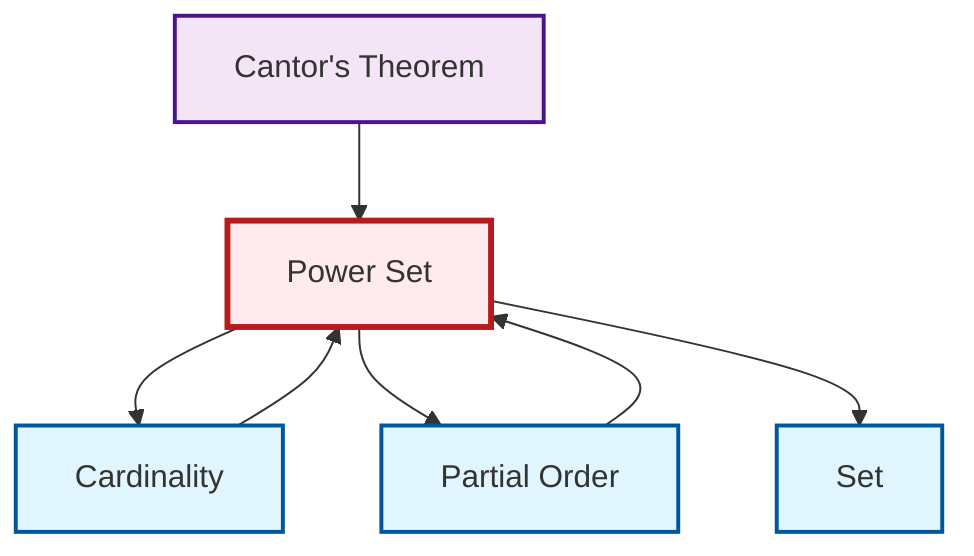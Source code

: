 graph TD
    classDef definition fill:#e1f5fe,stroke:#01579b,stroke-width:2px
    classDef theorem fill:#f3e5f5,stroke:#4a148c,stroke-width:2px
    classDef axiom fill:#fff3e0,stroke:#e65100,stroke-width:2px
    classDef example fill:#e8f5e9,stroke:#1b5e20,stroke-width:2px
    classDef current fill:#ffebee,stroke:#b71c1c,stroke-width:3px
    def-power-set["Power Set"]:::definition
    def-set["Set"]:::definition
    def-cardinality["Cardinality"]:::definition
    def-partial-order["Partial Order"]:::definition
    thm-cantor["Cantor's Theorem"]:::theorem
    def-power-set --> def-cardinality
    def-cardinality --> def-power-set
    thm-cantor --> def-power-set
    def-power-set --> def-partial-order
    def-power-set --> def-set
    def-partial-order --> def-power-set
    class def-power-set current
